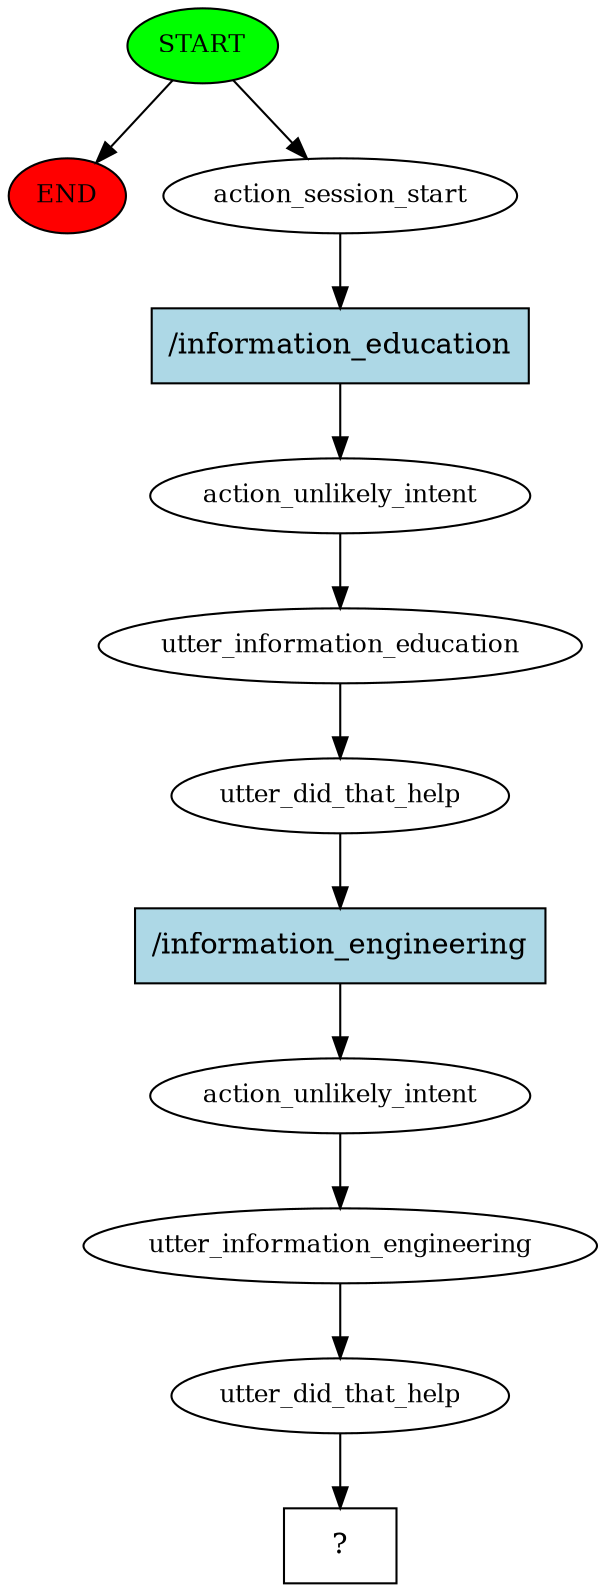 digraph  {
0 [class="start active", fillcolor=green, fontsize=12, label=START, style=filled];
"-1" [class=end, fillcolor=red, fontsize=12, label=END, style=filled];
1 [class=active, fontsize=12, label=action_session_start];
2 [class=active, fontsize=12, label=action_unlikely_intent];
3 [class=active, fontsize=12, label=utter_information_education];
4 [class=active, fontsize=12, label=utter_did_that_help];
5 [class=active, fontsize=12, label=action_unlikely_intent];
6 [class=active, fontsize=12, label=utter_information_engineering];
7 [class=active, fontsize=12, label=utter_did_that_help];
8 [class="intent dashed active", label="  ?  ", shape=rect];
9 [class="intent active", fillcolor=lightblue, label="/information_education", shape=rect, style=filled];
10 [class="intent active", fillcolor=lightblue, label="/information_engineering", shape=rect, style=filled];
0 -> "-1"  [class="", key=NONE, label=""];
0 -> 1  [class=active, key=NONE, label=""];
1 -> 9  [class=active, key=0];
2 -> 3  [class=active, key=NONE, label=""];
3 -> 4  [class=active, key=NONE, label=""];
4 -> 10  [class=active, key=0];
5 -> 6  [class=active, key=NONE, label=""];
6 -> 7  [class=active, key=NONE, label=""];
7 -> 8  [class=active, key=NONE, label=""];
9 -> 2  [class=active, key=0];
10 -> 5  [class=active, key=0];
}
